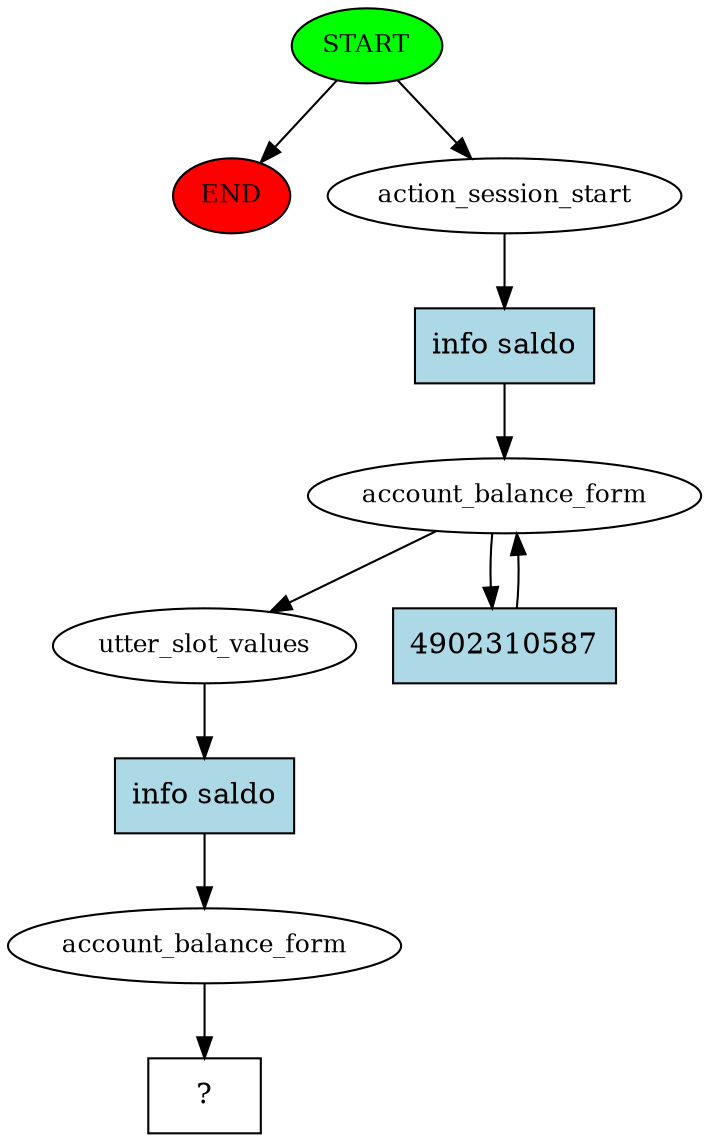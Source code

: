 digraph  {
0 [class="start active", fillcolor=green, fontsize=12, label=START, style=filled];
"-1" [class=end, fillcolor=red, fontsize=12, label=END, style=filled];
1 [class=active, fontsize=12, label=action_session_start];
2 [class=active, fontsize=12, label=account_balance_form];
4 [class=active, fontsize=12, label=utter_slot_values];
5 [class=active, fontsize=12, label=account_balance_form];
6 [class="intent dashed active", label="  ?  ", shape=rect];
7 [class="intent active", fillcolor=lightblue, label="info saldo", shape=rect, style=filled];
8 [class="intent active", fillcolor=lightblue, label=4902310587, shape=rect, style=filled];
9 [class="intent active", fillcolor=lightblue, label="info saldo", shape=rect, style=filled];
0 -> "-1"  [class="", key=NONE, label=""];
0 -> 1  [class=active, key=NONE, label=""];
1 -> 7  [class=active, key=0];
2 -> 4  [class=active, key=NONE, label=""];
2 -> 8  [class=active, key=0];
4 -> 9  [class=active, key=0];
5 -> 6  [class=active, key=NONE, label=""];
7 -> 2  [class=active, key=0];
8 -> 2  [class=active, key=0];
9 -> 5  [class=active, key=0];
}
